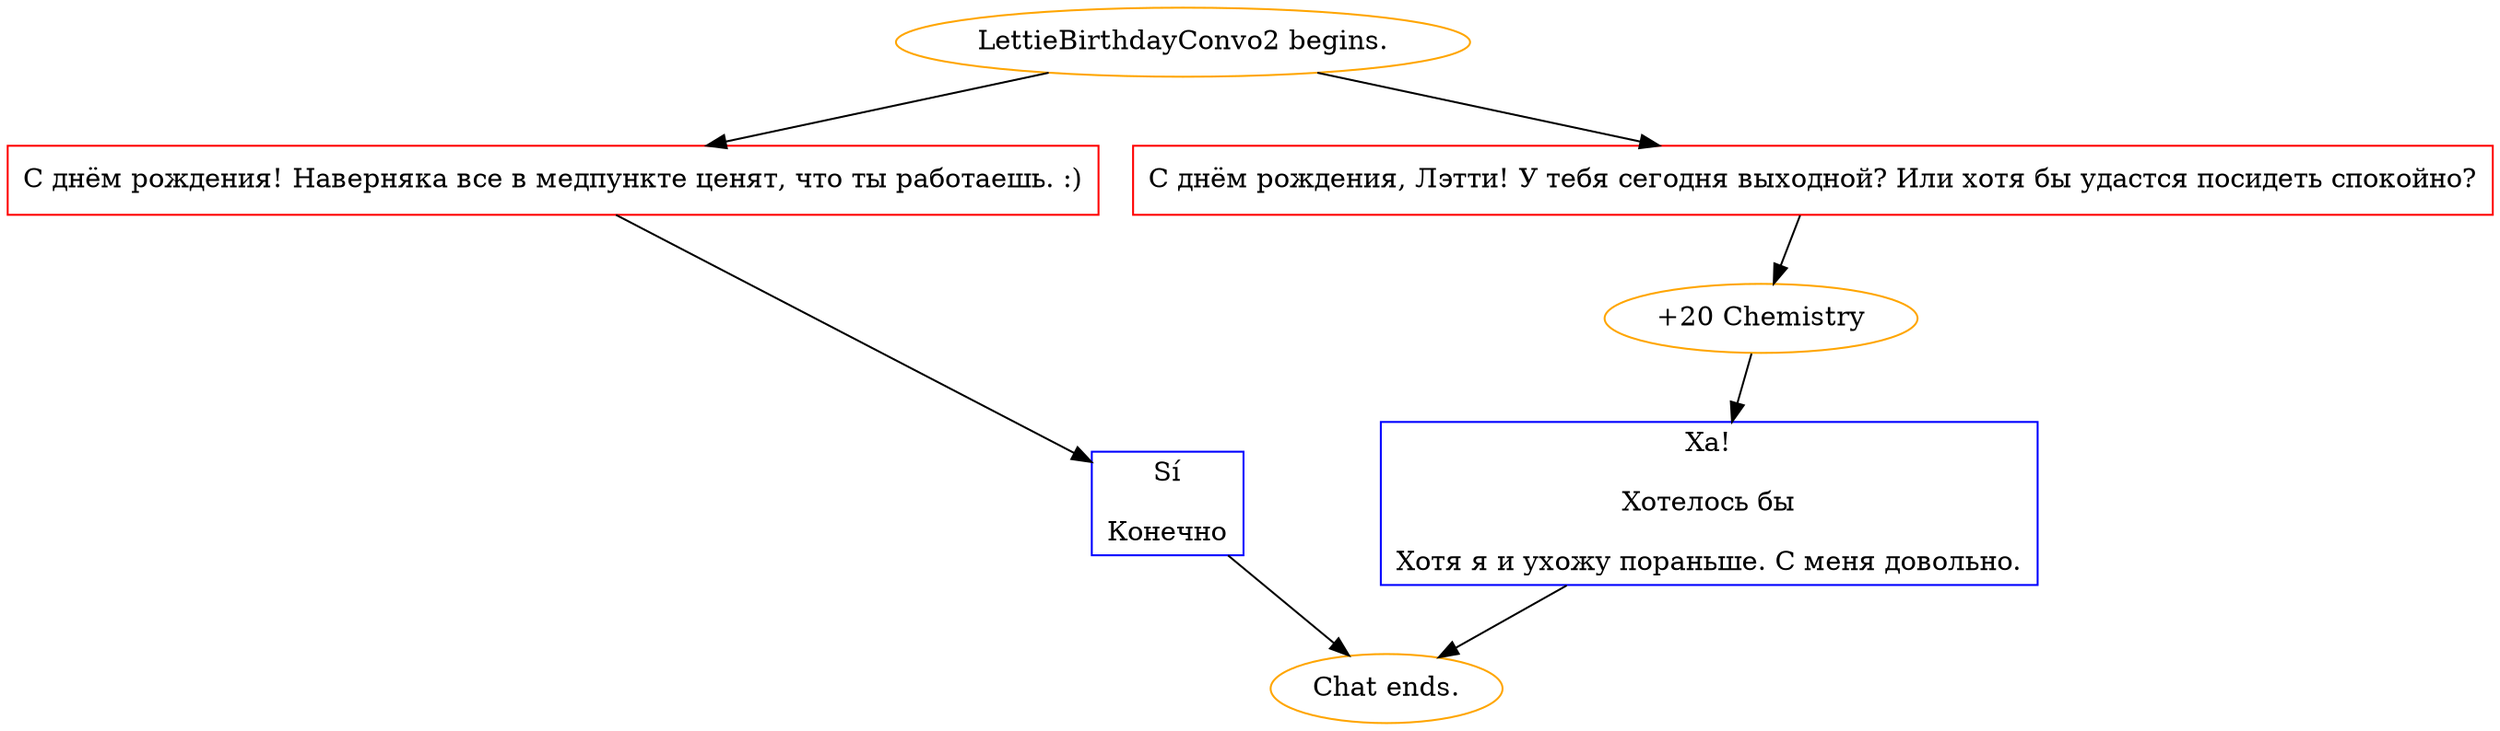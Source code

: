 digraph {
	"LettieBirthdayConvo2 begins." [color=orange];
		"LettieBirthdayConvo2 begins." -> j2397806892;
		"LettieBirthdayConvo2 begins." -> j1600561545;
	j2397806892 [label="С днём рождения! Наверняка все в медпункте ценят, что ты работаешь. :)",shape=box,color=red];
		j2397806892 -> j802697936;
	j1600561545 [label="С днём рождения, Лэтти! У тебя сегодня выходной? Или хотя бы удастся посидеть спокойно?",shape=box,color=red];
		j1600561545 -> j1230079194;
	j802697936 [label="Sí
Конечно",shape=box,color=blue];
		j802697936 -> "Chat ends.";
	j1230079194 [label="+20 Chemistry",color=orange];
		j1230079194 -> j296912176;
	"Chat ends." [color=orange];
	j296912176 [label="Ха!
Хотелось бы
Хотя я и ухожу пораньше. С меня довольно.",shape=box,color=blue];
		j296912176 -> "Chat ends.";
}